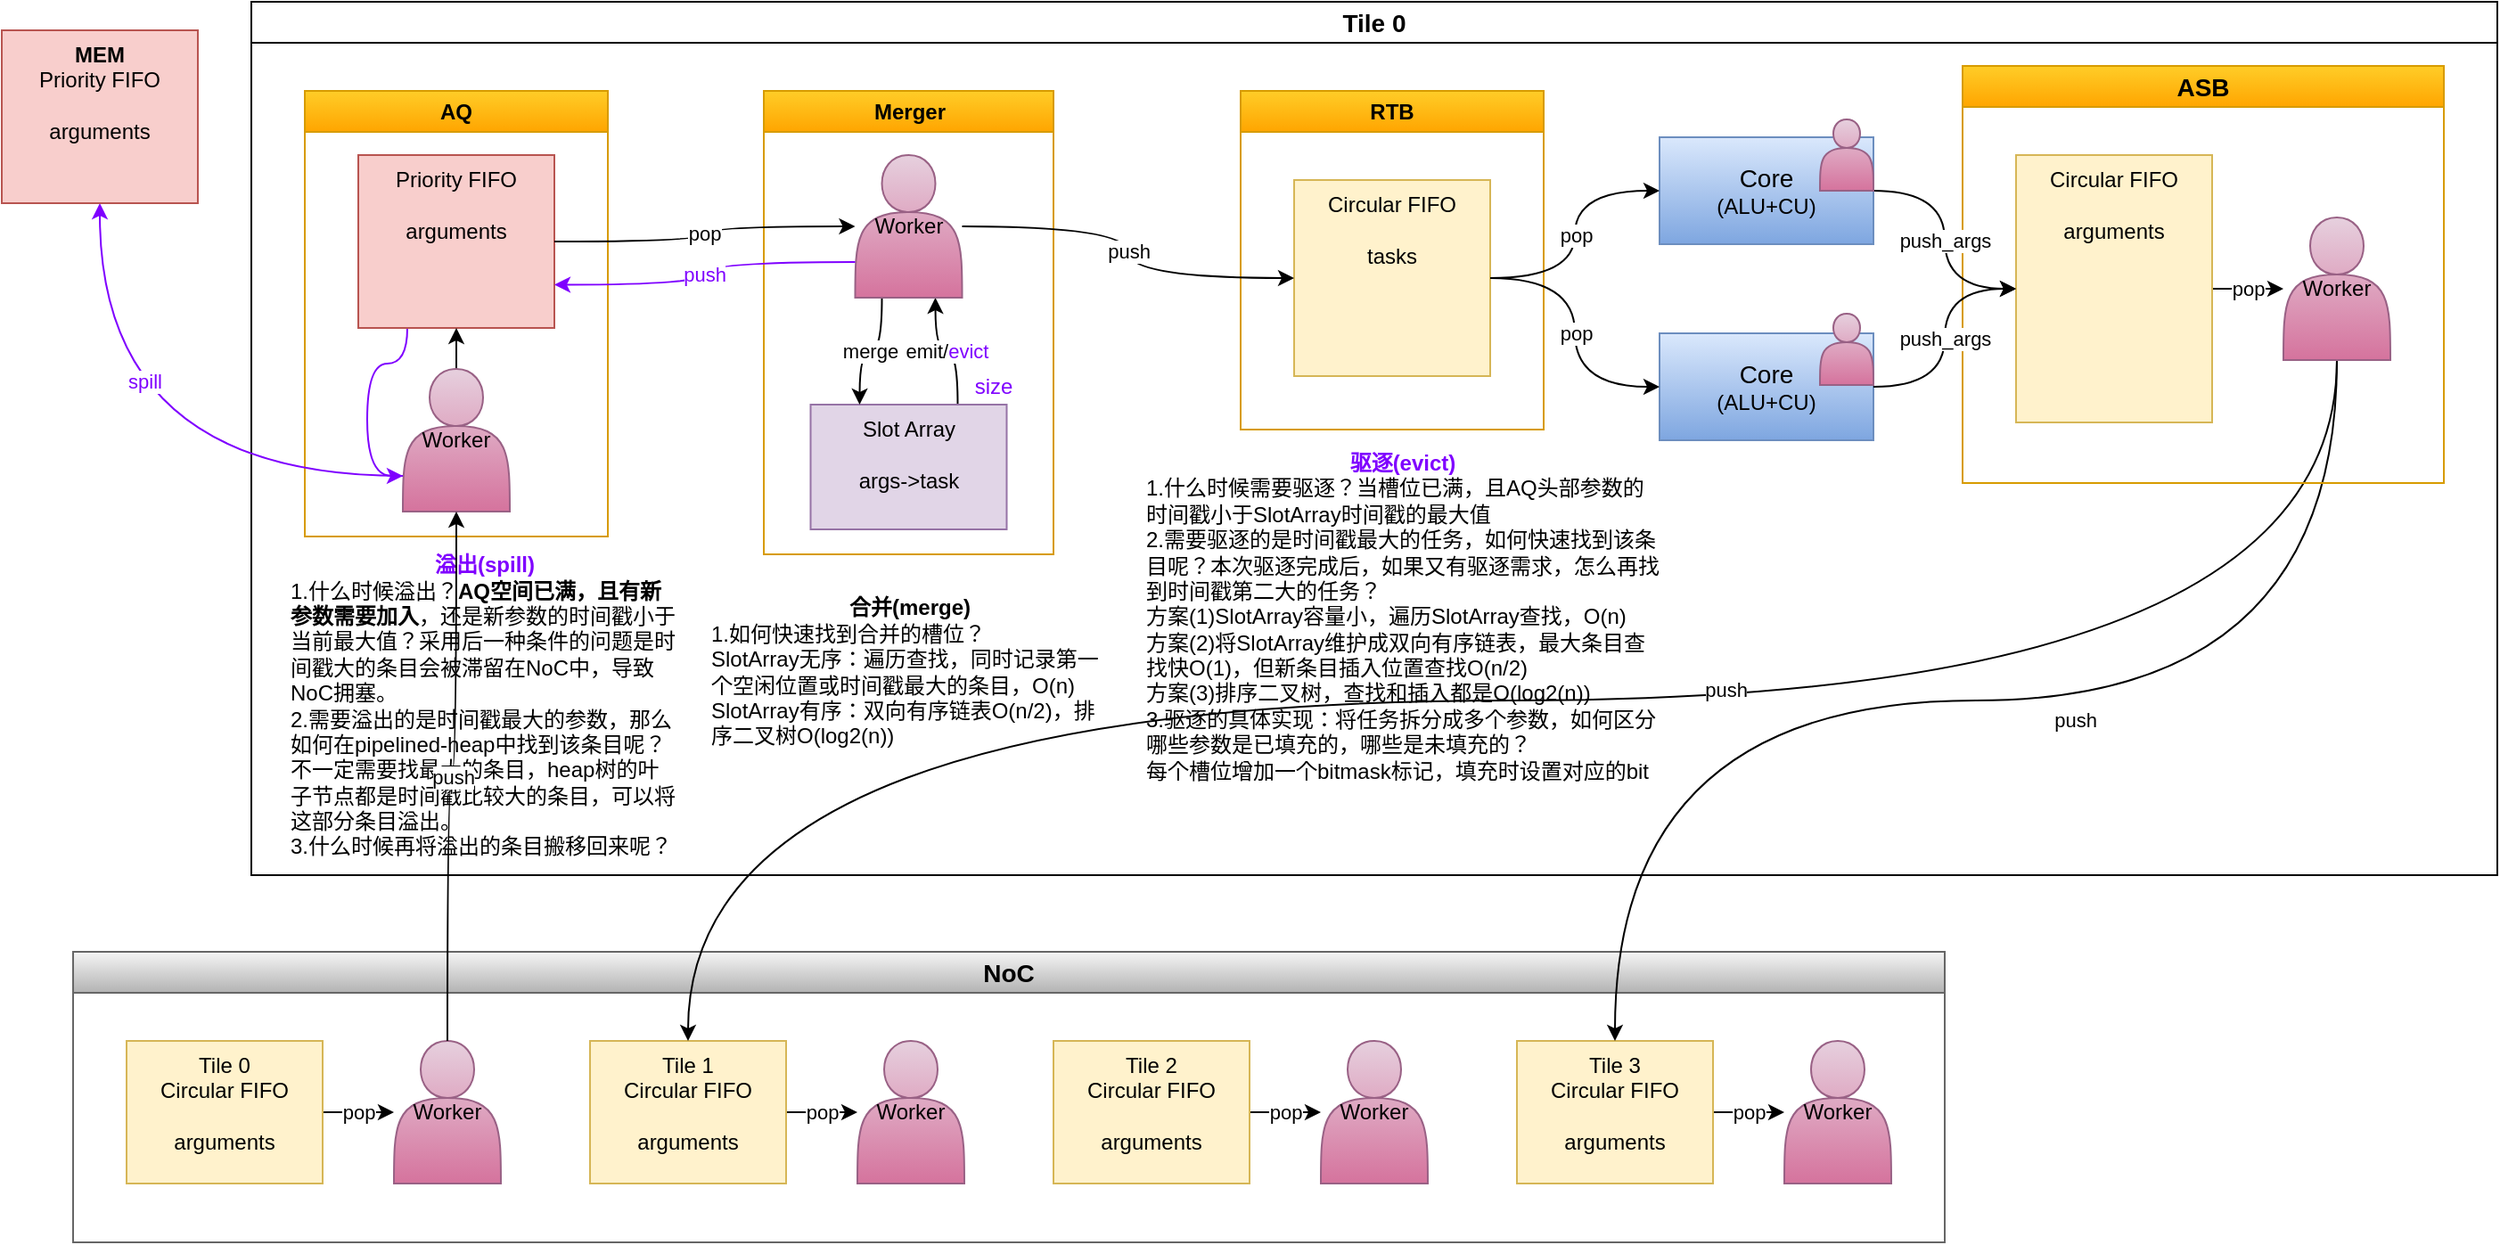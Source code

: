 <mxfile version="24.7.16">
  <diagram name="第 1 页" id="Rd5CMDf7BfV2zbjOf2Hp">
    <mxGraphModel dx="1434" dy="738" grid="1" gridSize="10" guides="1" tooltips="1" connect="1" arrows="1" fold="1" page="1" pageScale="1" pageWidth="1169" pageHeight="827" math="0" shadow="0">
      <root>
        <mxCell id="0" />
        <mxCell id="1" parent="0" />
        <mxCell id="3NsYJpH5UYZo9225RvFW-1" value="NoC" style="swimlane;whiteSpace=wrap;html=1;fillColor=#f5f5f5;gradientColor=#b3b3b3;strokeColor=#666666;fontSize=14;" vertex="1" parent="1">
          <mxGeometry x="60" y="557" width="1050" height="163" as="geometry" />
        </mxCell>
        <mxCell id="3NsYJpH5UYZo9225RvFW-2" value="pop" style="edgeStyle=orthogonalEdgeStyle;rounded=0;orthogonalLoop=1;jettySize=auto;html=1;" edge="1" parent="3NsYJpH5UYZo9225RvFW-1" source="3NsYJpH5UYZo9225RvFW-3" target="3NsYJpH5UYZo9225RvFW-4">
          <mxGeometry relative="1" as="geometry" />
        </mxCell>
        <mxCell id="3NsYJpH5UYZo9225RvFW-3" value="&lt;div&gt;Tile 0&lt;/div&gt;Circular FIFO&lt;div&gt;&lt;br&gt;&lt;/div&gt;&lt;div&gt;arguments&lt;/div&gt;" style="rounded=0;whiteSpace=wrap;html=1;verticalAlign=top;fillColor=#fff2cc;strokeColor=#d6b656;" vertex="1" parent="3NsYJpH5UYZo9225RvFW-1">
          <mxGeometry x="30" y="50" width="110" height="80" as="geometry" />
        </mxCell>
        <mxCell id="3NsYJpH5UYZo9225RvFW-4" value="Worker" style="shape=actor;whiteSpace=wrap;html=1;fillColor=#e6d0de;gradientColor=#d5739d;strokeColor=#996185;" vertex="1" parent="3NsYJpH5UYZo9225RvFW-1">
          <mxGeometry x="180" y="50" width="60" height="80" as="geometry" />
        </mxCell>
        <mxCell id="3NsYJpH5UYZo9225RvFW-5" value="pop" style="edgeStyle=orthogonalEdgeStyle;rounded=0;orthogonalLoop=1;jettySize=auto;html=1;" edge="1" parent="3NsYJpH5UYZo9225RvFW-1" source="3NsYJpH5UYZo9225RvFW-6" target="3NsYJpH5UYZo9225RvFW-7">
          <mxGeometry relative="1" as="geometry" />
        </mxCell>
        <mxCell id="3NsYJpH5UYZo9225RvFW-6" value="&lt;div&gt;Tile 2&lt;/div&gt;Circular FIFO&lt;div&gt;&lt;br&gt;&lt;/div&gt;&lt;div&gt;arguments&lt;/div&gt;" style="rounded=0;whiteSpace=wrap;html=1;verticalAlign=top;fillColor=#fff2cc;strokeColor=#d6b656;" vertex="1" parent="3NsYJpH5UYZo9225RvFW-1">
          <mxGeometry x="550" y="50" width="110" height="80" as="geometry" />
        </mxCell>
        <mxCell id="3NsYJpH5UYZo9225RvFW-7" value="Worker" style="shape=actor;whiteSpace=wrap;html=1;fillColor=#e6d0de;gradientColor=#d5739d;strokeColor=#996185;" vertex="1" parent="3NsYJpH5UYZo9225RvFW-1">
          <mxGeometry x="700" y="50" width="60" height="80" as="geometry" />
        </mxCell>
        <mxCell id="3NsYJpH5UYZo9225RvFW-8" value="pop" style="edgeStyle=orthogonalEdgeStyle;rounded=0;orthogonalLoop=1;jettySize=auto;html=1;" edge="1" parent="3NsYJpH5UYZo9225RvFW-1" source="3NsYJpH5UYZo9225RvFW-9" target="3NsYJpH5UYZo9225RvFW-10">
          <mxGeometry relative="1" as="geometry" />
        </mxCell>
        <mxCell id="3NsYJpH5UYZo9225RvFW-9" value="&lt;div&gt;Tile 1&lt;/div&gt;Circular FIFO&lt;div&gt;&lt;br&gt;&lt;/div&gt;&lt;div&gt;arguments&lt;/div&gt;" style="rounded=0;whiteSpace=wrap;html=1;verticalAlign=top;fillColor=#fff2cc;strokeColor=#d6b656;" vertex="1" parent="3NsYJpH5UYZo9225RvFW-1">
          <mxGeometry x="290" y="50" width="110" height="80" as="geometry" />
        </mxCell>
        <mxCell id="3NsYJpH5UYZo9225RvFW-10" value="Worker" style="shape=actor;whiteSpace=wrap;html=1;fillColor=#e6d0de;gradientColor=#d5739d;strokeColor=#996185;" vertex="1" parent="3NsYJpH5UYZo9225RvFW-1">
          <mxGeometry x="440" y="50" width="60" height="80" as="geometry" />
        </mxCell>
        <mxCell id="3NsYJpH5UYZo9225RvFW-11" value="pop" style="edgeStyle=orthogonalEdgeStyle;rounded=0;orthogonalLoop=1;jettySize=auto;html=1;" edge="1" parent="3NsYJpH5UYZo9225RvFW-1" source="3NsYJpH5UYZo9225RvFW-12" target="3NsYJpH5UYZo9225RvFW-13">
          <mxGeometry relative="1" as="geometry" />
        </mxCell>
        <mxCell id="3NsYJpH5UYZo9225RvFW-12" value="&lt;div&gt;Tile 3&lt;/div&gt;Circular FIFO&lt;div&gt;&lt;br&gt;&lt;/div&gt;&lt;div&gt;arguments&lt;/div&gt;" style="rounded=0;whiteSpace=wrap;html=1;verticalAlign=top;fillColor=#fff2cc;strokeColor=#d6b656;" vertex="1" parent="3NsYJpH5UYZo9225RvFW-1">
          <mxGeometry x="810" y="50" width="110" height="80" as="geometry" />
        </mxCell>
        <mxCell id="3NsYJpH5UYZo9225RvFW-13" value="Worker" style="shape=actor;whiteSpace=wrap;html=1;fillColor=#e6d0de;gradientColor=#d5739d;strokeColor=#996185;" vertex="1" parent="3NsYJpH5UYZo9225RvFW-1">
          <mxGeometry x="960" y="50" width="60" height="80" as="geometry" />
        </mxCell>
        <mxCell id="3NsYJpH5UYZo9225RvFW-14" value="push" style="edgeStyle=orthogonalEdgeStyle;rounded=0;orthogonalLoop=1;jettySize=auto;html=1;exitDx=0;exitDy=0;exitX=0.5;exitY=1;curved=1;" edge="1" parent="1" source="3NsYJpH5UYZo9225RvFW-21" target="3NsYJpH5UYZo9225RvFW-9">
          <mxGeometry x="-0.183" y="-6" relative="1" as="geometry">
            <mxPoint x="1040" y="600" as="targetPoint" />
            <mxPoint as="offset" />
          </mxGeometry>
        </mxCell>
        <mxCell id="3NsYJpH5UYZo9225RvFW-15" value="" style="edgeStyle=orthogonalEdgeStyle;rounded=0;orthogonalLoop=1;jettySize=auto;html=1;exitDx=0;exitDy=0;exitX=0.5;exitY=1;curved=1;" edge="1" parent="1" source="3NsYJpH5UYZo9225RvFW-21" target="3NsYJpH5UYZo9225RvFW-12">
          <mxGeometry relative="1" as="geometry">
            <mxPoint x="555" y="620" as="targetPoint" />
            <mxPoint x="920" y="345" as="sourcePoint" />
          </mxGeometry>
        </mxCell>
        <mxCell id="3NsYJpH5UYZo9225RvFW-16" value="push" style="edgeLabel;html=1;align=center;verticalAlign=middle;resizable=0;points=[];" vertex="1" connectable="0" parent="3NsYJpH5UYZo9225RvFW-15">
          <mxGeometry x="-0.45" y="-3" relative="1" as="geometry">
            <mxPoint x="-122" y="14" as="offset" />
          </mxGeometry>
        </mxCell>
        <mxCell id="3NsYJpH5UYZo9225RvFW-17" value="Tile 0" style="swimlane;whiteSpace=wrap;html=1;fontSize=14;" vertex="1" parent="1">
          <mxGeometry x="160" y="24" width="1260" height="490" as="geometry" />
        </mxCell>
        <mxCell id="3NsYJpH5UYZo9225RvFW-18" value="ASB" style="swimlane;whiteSpace=wrap;html=1;fillColor=#ffcd28;gradientColor=#ffa500;strokeColor=#d79b00;fontSize=14;" vertex="1" parent="3NsYJpH5UYZo9225RvFW-17">
          <mxGeometry x="960" y="36" width="270" height="234" as="geometry" />
        </mxCell>
        <mxCell id="3NsYJpH5UYZo9225RvFW-19" value="pop" style="edgeStyle=orthogonalEdgeStyle;rounded=0;orthogonalLoop=1;jettySize=auto;html=1;curved=1;" edge="1" parent="3NsYJpH5UYZo9225RvFW-18" source="3NsYJpH5UYZo9225RvFW-20" target="3NsYJpH5UYZo9225RvFW-21">
          <mxGeometry relative="1" as="geometry" />
        </mxCell>
        <mxCell id="3NsYJpH5UYZo9225RvFW-20" value="Circular FIFO&lt;div&gt;&lt;br&gt;&lt;/div&gt;&lt;div&gt;arguments&lt;/div&gt;" style="rounded=0;whiteSpace=wrap;html=1;verticalAlign=top;fillColor=#fff2cc;strokeColor=#d6b656;" vertex="1" parent="3NsYJpH5UYZo9225RvFW-18">
          <mxGeometry x="30" y="50" width="110" height="150" as="geometry" />
        </mxCell>
        <mxCell id="3NsYJpH5UYZo9225RvFW-21" value="Worker" style="shape=actor;whiteSpace=wrap;html=1;fillColor=#e6d0de;gradientColor=#d5739d;strokeColor=#996185;" vertex="1" parent="3NsYJpH5UYZo9225RvFW-18">
          <mxGeometry x="180" y="85" width="60" height="80" as="geometry" />
        </mxCell>
        <mxCell id="3NsYJpH5UYZo9225RvFW-22" value="&lt;font style=&quot;font-size: 14px;&quot;&gt;Core&lt;/font&gt;&lt;div&gt;(ALU+CU)&lt;/div&gt;" style="rounded=0;whiteSpace=wrap;html=1;fillColor=#dae8fc;gradientColor=#7ea6e0;strokeColor=#6c8ebf;" vertex="1" parent="3NsYJpH5UYZo9225RvFW-17">
          <mxGeometry x="790" y="76" width="120" height="60" as="geometry" />
        </mxCell>
        <mxCell id="3NsYJpH5UYZo9225RvFW-23" value="push_args" style="edgeStyle=orthogonalEdgeStyle;rounded=0;orthogonalLoop=1;jettySize=auto;html=1;curved=1;" edge="1" parent="3NsYJpH5UYZo9225RvFW-17" source="3NsYJpH5UYZo9225RvFW-22" target="3NsYJpH5UYZo9225RvFW-20">
          <mxGeometry relative="1" as="geometry" />
        </mxCell>
        <mxCell id="3NsYJpH5UYZo9225RvFW-24" value="&lt;font style=&quot;font-size: 14px;&quot;&gt;Core&lt;/font&gt;&lt;div&gt;(ALU+CU)&lt;/div&gt;" style="rounded=0;whiteSpace=wrap;html=1;fillColor=#dae8fc;gradientColor=#7ea6e0;strokeColor=#6c8ebf;" vertex="1" parent="3NsYJpH5UYZo9225RvFW-17">
          <mxGeometry x="790" y="186" width="120" height="60" as="geometry" />
        </mxCell>
        <mxCell id="3NsYJpH5UYZo9225RvFW-25" value="push_args" style="edgeStyle=orthogonalEdgeStyle;rounded=0;orthogonalLoop=1;jettySize=auto;html=1;curved=1;" edge="1" parent="3NsYJpH5UYZo9225RvFW-17" source="3NsYJpH5UYZo9225RvFW-24" target="3NsYJpH5UYZo9225RvFW-20">
          <mxGeometry relative="1" as="geometry" />
        </mxCell>
        <mxCell id="3NsYJpH5UYZo9225RvFW-26" value="AQ" style="swimlane;whiteSpace=wrap;html=1;fillColor=#ffcd28;gradientColor=#ffa500;strokeColor=#d79b00;" vertex="1" parent="3NsYJpH5UYZo9225RvFW-17">
          <mxGeometry x="30" y="50" width="170" height="250" as="geometry" />
        </mxCell>
        <mxCell id="3NsYJpH5UYZo9225RvFW-27" style="edgeStyle=orthogonalEdgeStyle;curved=1;rounded=0;orthogonalLoop=1;jettySize=auto;html=1;exitX=0.25;exitY=1;exitDx=0;exitDy=0;entryX=0;entryY=0.75;entryDx=0;entryDy=0;strokeColor=#7F00FF;fontColor=#000000;elbow=vertical;" edge="1" parent="3NsYJpH5UYZo9225RvFW-26" source="3NsYJpH5UYZo9225RvFW-28" target="3NsYJpH5UYZo9225RvFW-30">
          <mxGeometry relative="1" as="geometry" />
        </mxCell>
        <mxCell id="3NsYJpH5UYZo9225RvFW-28" value="Priority FIFO&lt;div&gt;&lt;br&gt;&lt;/div&gt;&lt;div&gt;arguments&lt;/div&gt;" style="rounded=0;whiteSpace=wrap;html=1;verticalAlign=top;fillColor=#f8cecc;strokeColor=#b85450;" vertex="1" parent="3NsYJpH5UYZo9225RvFW-26">
          <mxGeometry x="30" y="36" width="110" height="97" as="geometry" />
        </mxCell>
        <mxCell id="3NsYJpH5UYZo9225RvFW-29" style="edgeStyle=orthogonalEdgeStyle;curved=1;rounded=0;orthogonalLoop=1;jettySize=auto;html=1;entryX=0.5;entryY=1;entryDx=0;entryDy=0;strokeColor=#000000;fontColor=#000000;elbow=vertical;" edge="1" parent="3NsYJpH5UYZo9225RvFW-26" source="3NsYJpH5UYZo9225RvFW-30" target="3NsYJpH5UYZo9225RvFW-28">
          <mxGeometry relative="1" as="geometry" />
        </mxCell>
        <mxCell id="3NsYJpH5UYZo9225RvFW-30" value="Worker" style="shape=actor;whiteSpace=wrap;html=1;fillColor=#e6d0de;gradientColor=#d5739d;strokeColor=#996185;" vertex="1" parent="3NsYJpH5UYZo9225RvFW-26">
          <mxGeometry x="55" y="156" width="60" height="80" as="geometry" />
        </mxCell>
        <mxCell id="3NsYJpH5UYZo9225RvFW-31" value="Merger" style="swimlane;whiteSpace=wrap;html=1;fillColor=#ffcd28;gradientColor=#ffa500;strokeColor=#d79b00;" vertex="1" parent="3NsYJpH5UYZo9225RvFW-17">
          <mxGeometry x="287.5" y="50" width="162.5" height="260" as="geometry" />
        </mxCell>
        <mxCell id="3NsYJpH5UYZo9225RvFW-32" value="emit/&lt;font color=&quot;#7f00ff&quot;&gt;evict&lt;/font&gt;" style="edgeStyle=orthogonalEdgeStyle;rounded=0;orthogonalLoop=1;jettySize=auto;html=1;exitX=0.75;exitY=0;exitDx=0;exitDy=0;entryX=0.75;entryY=1;entryDx=0;entryDy=0;curved=1;" edge="1" parent="3NsYJpH5UYZo9225RvFW-31" source="3NsYJpH5UYZo9225RvFW-33" target="3NsYJpH5UYZo9225RvFW-35">
          <mxGeometry relative="1" as="geometry">
            <mxPoint x="100" y="126" as="targetPoint" />
          </mxGeometry>
        </mxCell>
        <mxCell id="3NsYJpH5UYZo9225RvFW-33" value="Slot Array&lt;div&gt;&lt;br&gt;&lt;/div&gt;&lt;div&gt;args-&amp;gt;task&lt;/div&gt;" style="rounded=0;whiteSpace=wrap;html=1;verticalAlign=top;fillColor=#e1d5e7;strokeColor=#9673a6;" vertex="1" parent="3NsYJpH5UYZo9225RvFW-31">
          <mxGeometry x="26.25" y="176" width="110" height="70" as="geometry" />
        </mxCell>
        <mxCell id="3NsYJpH5UYZo9225RvFW-34" value="merge" style="edgeStyle=orthogonalEdgeStyle;rounded=0;orthogonalLoop=1;jettySize=auto;html=1;entryX=0.25;entryY=0;entryDx=0;entryDy=0;exitX=0.25;exitY=1;exitDx=0;exitDy=0;curved=1;" edge="1" parent="3NsYJpH5UYZo9225RvFW-31" source="3NsYJpH5UYZo9225RvFW-35" target="3NsYJpH5UYZo9225RvFW-33">
          <mxGeometry relative="1" as="geometry" />
        </mxCell>
        <mxCell id="3NsYJpH5UYZo9225RvFW-35" value="Worker" style="shape=actor;whiteSpace=wrap;html=1;fillColor=#e6d0de;gradientColor=#d5739d;strokeColor=#996185;" vertex="1" parent="3NsYJpH5UYZo9225RvFW-31">
          <mxGeometry x="51.25" y="36" width="60" height="80" as="geometry" />
        </mxCell>
        <mxCell id="3NsYJpH5UYZo9225RvFW-36" value="size" style="text;html=1;strokeColor=none;fillColor=none;align=center;verticalAlign=middle;whiteSpace=wrap;rounded=0;fontColor=#7F00FF;" vertex="1" parent="3NsYJpH5UYZo9225RvFW-31">
          <mxGeometry x="111.25" y="156" width="35" height="20" as="geometry" />
        </mxCell>
        <mxCell id="3NsYJpH5UYZo9225RvFW-37" value="RTB" style="swimlane;whiteSpace=wrap;html=1;fillColor=#ffcd28;gradientColor=#ffa500;strokeColor=#d79b00;" vertex="1" parent="3NsYJpH5UYZo9225RvFW-17">
          <mxGeometry x="555" y="50" width="170" height="190" as="geometry" />
        </mxCell>
        <mxCell id="3NsYJpH5UYZo9225RvFW-38" value="Circular FIFO&lt;div&gt;&lt;br&gt;&lt;/div&gt;&lt;div&gt;tasks&lt;/div&gt;" style="rounded=0;whiteSpace=wrap;html=1;verticalAlign=top;fillColor=#fff2cc;strokeColor=#d6b656;" vertex="1" parent="3NsYJpH5UYZo9225RvFW-37">
          <mxGeometry x="30" y="50" width="110" height="110" as="geometry" />
        </mxCell>
        <mxCell id="3NsYJpH5UYZo9225RvFW-39" value="pop" style="edgeStyle=orthogonalEdgeStyle;rounded=0;orthogonalLoop=1;jettySize=auto;html=1;curved=1;" edge="1" parent="3NsYJpH5UYZo9225RvFW-17" source="3NsYJpH5UYZo9225RvFW-38" target="3NsYJpH5UYZo9225RvFW-22">
          <mxGeometry relative="1" as="geometry" />
        </mxCell>
        <mxCell id="3NsYJpH5UYZo9225RvFW-40" value="pop" style="edgeStyle=orthogonalEdgeStyle;rounded=0;orthogonalLoop=1;jettySize=auto;html=1;curved=1;" edge="1" parent="3NsYJpH5UYZo9225RvFW-17" source="3NsYJpH5UYZo9225RvFW-38" target="3NsYJpH5UYZo9225RvFW-24">
          <mxGeometry relative="1" as="geometry" />
        </mxCell>
        <mxCell id="3NsYJpH5UYZo9225RvFW-41" value="pop" style="edgeStyle=orthogonalEdgeStyle;rounded=0;orthogonalLoop=1;jettySize=auto;html=1;curved=1;" edge="1" parent="3NsYJpH5UYZo9225RvFW-17" source="3NsYJpH5UYZo9225RvFW-28" target="3NsYJpH5UYZo9225RvFW-35">
          <mxGeometry relative="1" as="geometry" />
        </mxCell>
        <mxCell id="3NsYJpH5UYZo9225RvFW-42" value="push" style="edgeStyle=orthogonalEdgeStyle;rounded=0;orthogonalLoop=1;jettySize=auto;html=1;curved=1;" edge="1" parent="3NsYJpH5UYZo9225RvFW-17" source="3NsYJpH5UYZo9225RvFW-35" target="3NsYJpH5UYZo9225RvFW-38">
          <mxGeometry relative="1" as="geometry" />
        </mxCell>
        <mxCell id="3NsYJpH5UYZo9225RvFW-43" value="push" style="edgeStyle=orthogonalEdgeStyle;rounded=0;orthogonalLoop=1;jettySize=auto;html=1;entryX=1;entryY=0.75;entryDx=0;entryDy=0;exitX=0;exitY=0.75;exitDx=0;exitDy=0;curved=1;strokeColor=#7F00FF;fontColor=#7F00FF;" edge="1" parent="3NsYJpH5UYZo9225RvFW-17" source="3NsYJpH5UYZo9225RvFW-35" target="3NsYJpH5UYZo9225RvFW-28">
          <mxGeometry relative="1" as="geometry" />
        </mxCell>
        <mxCell id="3NsYJpH5UYZo9225RvFW-44" value="" style="shape=actor;whiteSpace=wrap;html=1;fillColor=#e6d0de;gradientColor=#d5739d;strokeColor=#996185;" vertex="1" parent="3NsYJpH5UYZo9225RvFW-17">
          <mxGeometry x="880" y="66" width="30" height="40" as="geometry" />
        </mxCell>
        <mxCell id="3NsYJpH5UYZo9225RvFW-45" value="" style="shape=actor;whiteSpace=wrap;html=1;fillColor=#e6d0de;gradientColor=#d5739d;strokeColor=#996185;" vertex="1" parent="3NsYJpH5UYZo9225RvFW-17">
          <mxGeometry x="880" y="175" width="30" height="40" as="geometry" />
        </mxCell>
        <mxCell id="3NsYJpH5UYZo9225RvFW-46" value="&lt;div style=&quot;text-align: center;&quot;&gt;&lt;span style=&quot;background-color: initial;&quot;&gt;&lt;b&gt;&lt;font color=&quot;#7f00ff&quot;&gt;驱逐(evict)&lt;/font&gt;&lt;/b&gt;&lt;/span&gt;&lt;/div&gt;1.什么时候需要驱逐？当槽位已满，且AQ头部参数的时间戳小于SlotArray时间戳的最大值&lt;br&gt;2.需要驱逐的是时间戳最大的任务，如何快速找到该条目呢？本次驱逐完成后，如果又有驱逐需求，怎么再找到时间戳第二大的任务？&lt;br&gt;方案(1)SlotArray容量小，遍历SlotArray查找，O(n)&lt;br&gt;方案(2)将SlotArray维护成双向有序链表，最大条目查找快O(1)，但新条目插入位置查找O(n/2)&lt;br&gt;方案(3)排序二叉树，查找和插入都是O(log2(n))&lt;br&gt;3.驱逐的具体实现：将任务拆分成多个参数，如何区分哪些参数是已填充的，哪些是未填充的？&lt;br&gt;每个槽位增加一个bitmask标记，填充时设置对应的bit" style="text;html=1;strokeColor=none;fillColor=none;align=left;verticalAlign=middle;whiteSpace=wrap;rounded=0;" vertex="1" parent="3NsYJpH5UYZo9225RvFW-17">
          <mxGeometry x="500" y="250" width="290" height="190" as="geometry" />
        </mxCell>
        <mxCell id="3NsYJpH5UYZo9225RvFW-47" value="&lt;div style=&quot;text-align: center;&quot;&gt;&lt;span style=&quot;background-color: initial;&quot;&gt;&lt;b&gt;&lt;font color=&quot;#7f00ff&quot;&gt;溢出(spill)&lt;/font&gt;&lt;/b&gt;&lt;/span&gt;&lt;/div&gt;&lt;div style=&quot;&quot;&gt;&lt;span style=&quot;background-color: initial;&quot;&gt;1.什么时候溢出？&lt;b&gt;AQ空间已满，且有新参数需要加入&lt;/b&gt;，还是新参数的时间戳小于当前最大值？采用后一种条件的问题是时间戳大的条目会被滞留在NoC中，导致NoC拥塞。&lt;/span&gt;&lt;/div&gt;&lt;div style=&quot;&quot;&gt;&lt;span style=&quot;background-color: initial;&quot;&gt;2.需要溢出的是时间戳最大的参数，那么如何在pipelined-heap中找到该条目呢？&lt;/span&gt;&lt;/div&gt;&lt;div style=&quot;&quot;&gt;&lt;span style=&quot;background-color: initial;&quot;&gt;不一定需要找最大的条目，heap树的叶子节点都是时间戳比较大的条目，可以将这部分条目溢出。&lt;/span&gt;&lt;/div&gt;&lt;div style=&quot;&quot;&gt;&lt;span style=&quot;background-color: initial;&quot;&gt;3.什么时候再将溢出的条目搬移回来呢？&lt;/span&gt;&lt;/div&gt;" style="text;html=1;strokeColor=none;fillColor=none;align=left;verticalAlign=middle;whiteSpace=wrap;rounded=0;fontColor=#000000;" vertex="1" parent="3NsYJpH5UYZo9225RvFW-17">
          <mxGeometry x="20" y="300" width="220" height="190" as="geometry" />
        </mxCell>
        <mxCell id="3NsYJpH5UYZo9225RvFW-48" value="&lt;div style=&quot;text-align: center;&quot;&gt;&lt;span style=&quot;background-color: initial;&quot;&gt;&lt;b&gt;合并(merge)&lt;/b&gt;&lt;/span&gt;&lt;/div&gt;&lt;div style=&quot;&quot;&gt;&lt;span style=&quot;background-color: initial;&quot;&gt;1.如何快速找到合并的槽位？&lt;/span&gt;&lt;/div&gt;&lt;div style=&quot;&quot;&gt;SlotArray无序：遍历查找，同时记录第一个空闲位置或时间戳最大的条目，O(n)&lt;/div&gt;&lt;div style=&quot;&quot;&gt;SlotArray有序：双向有序链表O(n/2)，排序二叉树O(log2(n))&lt;/div&gt;" style="text;html=1;strokeColor=none;fillColor=none;align=left;verticalAlign=middle;whiteSpace=wrap;rounded=0;fontColor=#000000;" vertex="1" parent="3NsYJpH5UYZo9225RvFW-17">
          <mxGeometry x="256.25" y="326" width="225" height="100" as="geometry" />
        </mxCell>
        <mxCell id="3NsYJpH5UYZo9225RvFW-49" value="push" style="edgeStyle=orthogonalEdgeStyle;rounded=0;orthogonalLoop=1;jettySize=auto;html=1;exitX=0.5;exitY=0;exitDx=0;exitDy=0;curved=1;" edge="1" parent="1" source="3NsYJpH5UYZo9225RvFW-4" target="3NsYJpH5UYZo9225RvFW-30">
          <mxGeometry relative="1" as="geometry">
            <mxPoint x="130" y="260" as="targetPoint" />
          </mxGeometry>
        </mxCell>
        <mxCell id="3NsYJpH5UYZo9225RvFW-50" value="spill" style="edgeStyle=orthogonalEdgeStyle;curved=1;rounded=0;orthogonalLoop=1;jettySize=auto;html=1;strokeColor=#7F00FF;fontColor=#7F00FF;elbow=vertical;exitX=0;exitY=0.75;exitDx=0;exitDy=0;" edge="1" parent="1" source="3NsYJpH5UYZo9225RvFW-30" target="3NsYJpH5UYZo9225RvFW-51">
          <mxGeometry x="0.382" y="-25" relative="1" as="geometry">
            <mxPoint x="20" y="150" as="targetPoint" />
            <mxPoint as="offset" />
          </mxGeometry>
        </mxCell>
        <mxCell id="3NsYJpH5UYZo9225RvFW-51" value="&lt;b&gt;MEM&lt;/b&gt;&lt;br&gt;Priority FIFO&lt;div&gt;&lt;br&gt;&lt;/div&gt;&lt;div&gt;arguments&lt;/div&gt;" style="rounded=0;whiteSpace=wrap;html=1;verticalAlign=top;fillColor=#f8cecc;strokeColor=#b85450;" vertex="1" parent="1">
          <mxGeometry x="20" y="40" width="110" height="97" as="geometry" />
        </mxCell>
      </root>
    </mxGraphModel>
  </diagram>
</mxfile>
